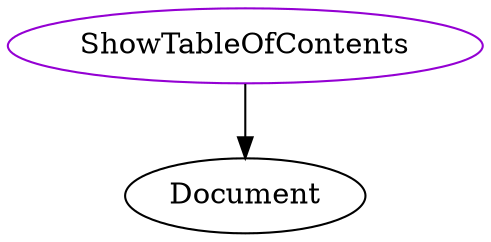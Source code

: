 digraph showtableofcontents{
ShowTableOfContents -> Document;
ShowTableOfContents	[shape=oval, color=darkviolet, label="ShowTableOfContents"];
}
